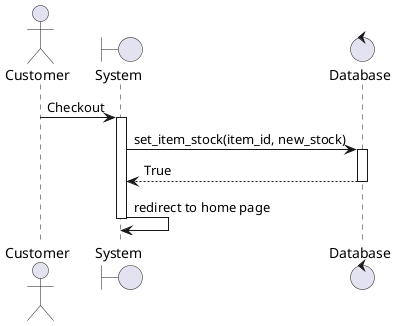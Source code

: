 @startuml CheckoutPayment 
actor Customer
boundary "System" as system
control "Database" as db
Customer -> system: Checkout
activate system
system -> db: set_item_stock(item_id, new_stock)
activate db
db --> system: True
deactivate db
system -> system: redirect to home page
deactivate system
@enduml